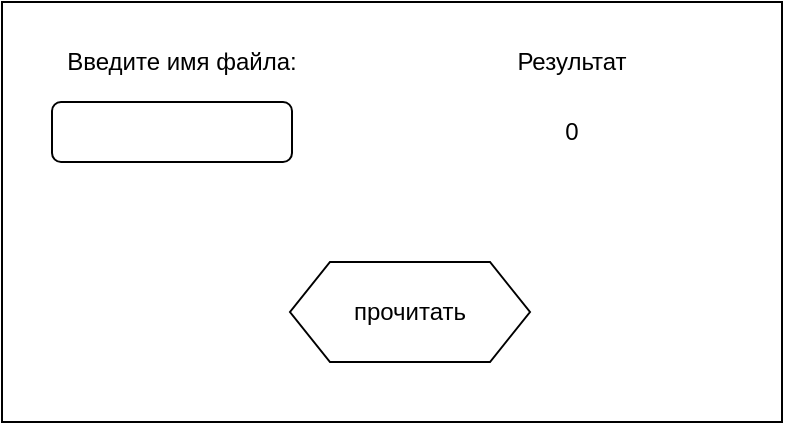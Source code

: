 <mxfile version="21.3.8" type="device">
  <diagram name="Page-1" id="7BRrsen4izAsEQN1RWJx">
    <mxGraphModel dx="625" dy="348" grid="1" gridSize="10" guides="1" tooltips="1" connect="1" arrows="1" fold="1" page="1" pageScale="1" pageWidth="827" pageHeight="1169" math="0" shadow="0">
      <root>
        <mxCell id="0" />
        <mxCell id="1" parent="0" />
        <mxCell id="68HgGD96rTk_uHdv32oj-1" value="" style="rounded=0;whiteSpace=wrap;html=1;" vertex="1" parent="1">
          <mxGeometry x="150" y="210" width="390" height="210" as="geometry" />
        </mxCell>
        <mxCell id="68HgGD96rTk_uHdv32oj-2" value="Введите имя файла:" style="text;html=1;strokeColor=none;fillColor=none;align=center;verticalAlign=middle;whiteSpace=wrap;rounded=0;" vertex="1" parent="1">
          <mxGeometry x="175" y="230" width="130" height="20" as="geometry" />
        </mxCell>
        <mxCell id="68HgGD96rTk_uHdv32oj-3" value="" style="rounded=1;whiteSpace=wrap;html=1;" vertex="1" parent="1">
          <mxGeometry x="175" y="260" width="120" height="30" as="geometry" />
        </mxCell>
        <mxCell id="68HgGD96rTk_uHdv32oj-5" value="прочитать" style="shape=hexagon;perimeter=hexagonPerimeter2;whiteSpace=wrap;html=1;fixedSize=1;" vertex="1" parent="1">
          <mxGeometry x="294" y="340" width="120" height="50" as="geometry" />
        </mxCell>
        <mxCell id="68HgGD96rTk_uHdv32oj-6" value="Результат" style="text;html=1;strokeColor=none;fillColor=none;align=center;verticalAlign=middle;whiteSpace=wrap;rounded=0;" vertex="1" parent="1">
          <mxGeometry x="405" y="225" width="60" height="30" as="geometry" />
        </mxCell>
        <mxCell id="68HgGD96rTk_uHdv32oj-7" value="0" style="text;html=1;strokeColor=none;fillColor=none;align=center;verticalAlign=middle;whiteSpace=wrap;rounded=0;" vertex="1" parent="1">
          <mxGeometry x="405" y="260" width="60" height="30" as="geometry" />
        </mxCell>
      </root>
    </mxGraphModel>
  </diagram>
</mxfile>
